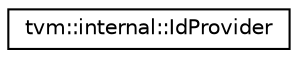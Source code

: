 digraph "Graphical Class Hierarchy"
{
  edge [fontname="Helvetica",fontsize="10",labelfontname="Helvetica",labelfontsize="10"];
  node [fontname="Helvetica",fontsize="10",shape=record];
  rankdir="LR";
  Node0 [label="tvm::internal::IdProvider",height=0.2,width=0.4,color="black", fillcolor="white", style="filled",URL="$classtvm_1_1internal_1_1IdProvider.html"];
}
